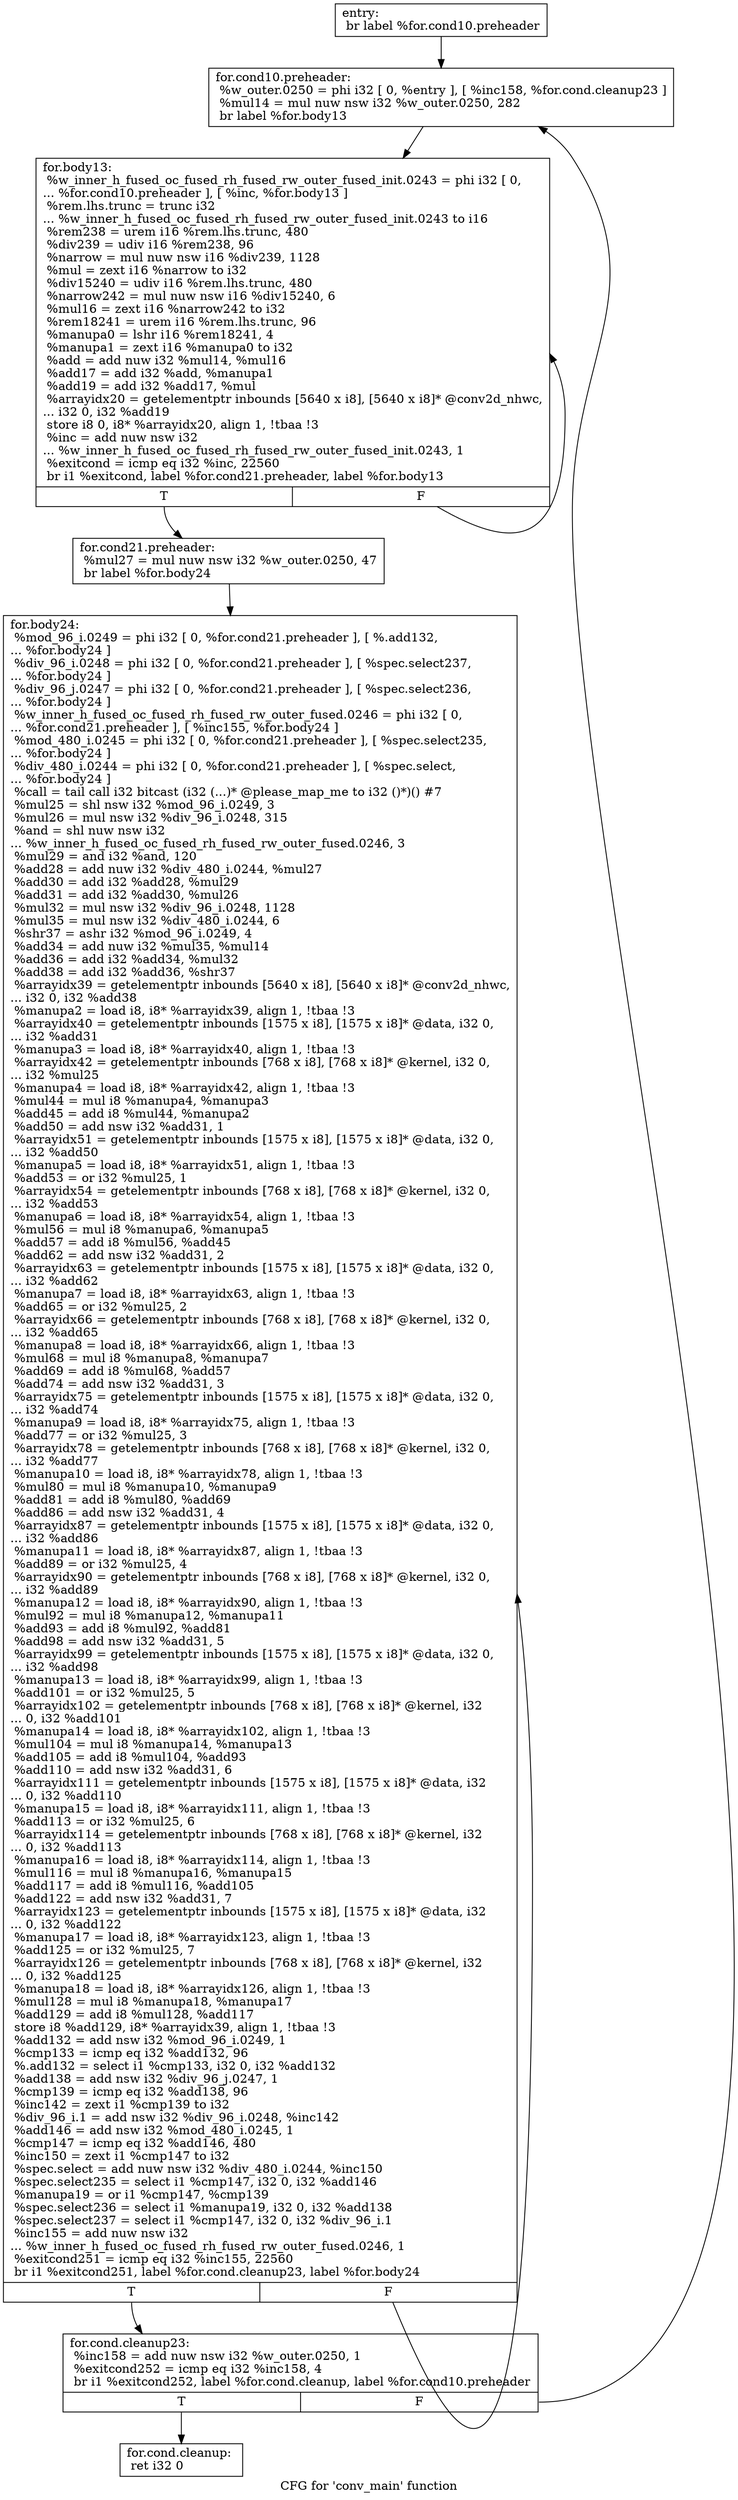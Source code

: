 digraph "CFG for 'conv_main' function" {
	label="CFG for 'conv_main' function";

	Node0x5628a1db5830 [shape=record,label="{entry:\l  br label %for.cond10.preheader\l}"];
	Node0x5628a1db5830 -> Node0x5628a1db5d60;
	Node0x5628a1db5d60 [shape=record,label="{for.cond10.preheader:                             \l  %w_outer.0250 = phi i32 [ 0, %entry ], [ %inc158, %for.cond.cleanup23 ]\l  %mul14 = mul nuw nsw i32 %w_outer.0250, 282\l  br label %for.body13\l}"];
	Node0x5628a1db5d60 -> Node0x5628a1db6120;
	Node0x5628a1db6260 [shape=record,label="{for.cond.cleanup:                                 \l  ret i32 0\l}"];
	Node0x5628a1db5b80 [shape=record,label="{for.cond21.preheader:                             \l  %mul27 = mul nuw nsw i32 %w_outer.0250, 47\l  br label %for.body24\l}"];
	Node0x5628a1db5b80 -> Node0x5628a1db65b0;
	Node0x5628a1db6120 [shape=record,label="{for.body13:                                       \l  %w_inner_h_fused_oc_fused_rh_fused_rw_outer_fused_init.0243 = phi i32 [ 0,\l... %for.cond10.preheader ], [ %inc, %for.body13 ]\l  %rem.lhs.trunc = trunc i32\l... %w_inner_h_fused_oc_fused_rh_fused_rw_outer_fused_init.0243 to i16\l  %rem238 = urem i16 %rem.lhs.trunc, 480\l  %div239 = udiv i16 %rem238, 96\l  %narrow = mul nuw nsw i16 %div239, 1128\l  %mul = zext i16 %narrow to i32\l  %div15240 = udiv i16 %rem.lhs.trunc, 480\l  %narrow242 = mul nuw nsw i16 %div15240, 6\l  %mul16 = zext i16 %narrow242 to i32\l  %rem18241 = urem i16 %rem.lhs.trunc, 96\l  %manupa0 = lshr i16 %rem18241, 4\l  %manupa1 = zext i16 %manupa0 to i32\l  %add = add nuw i32 %mul14, %mul16\l  %add17 = add i32 %add, %manupa1\l  %add19 = add i32 %add17, %mul\l  %arrayidx20 = getelementptr inbounds [5640 x i8], [5640 x i8]* @conv2d_nhwc,\l... i32 0, i32 %add19\l  store i8 0, i8* %arrayidx20, align 1, !tbaa !3\l  %inc = add nuw nsw i32\l... %w_inner_h_fused_oc_fused_rh_fused_rw_outer_fused_init.0243, 1\l  %exitcond = icmp eq i32 %inc, 22560\l  br i1 %exitcond, label %for.cond21.preheader, label %for.body13\l|{<s0>T|<s1>F}}"];
	Node0x5628a1db6120:s0 -> Node0x5628a1db5b80;
	Node0x5628a1db6120:s1 -> Node0x5628a1db6120;
	Node0x5628a1db5ec0 [shape=record,label="{for.cond.cleanup23:                               \l  %inc158 = add nuw nsw i32 %w_outer.0250, 1\l  %exitcond252 = icmp eq i32 %inc158, 4\l  br i1 %exitcond252, label %for.cond.cleanup, label %for.cond10.preheader\l|{<s0>T|<s1>F}}"];
	Node0x5628a1db5ec0:s0 -> Node0x5628a1db6260;
	Node0x5628a1db5ec0:s1 -> Node0x5628a1db5d60;
	Node0x5628a1db65b0 [shape=record,label="{for.body24:                                       \l  %mod_96_i.0249 = phi i32 [ 0, %for.cond21.preheader ], [ %.add132,\l... %for.body24 ]\l  %div_96_i.0248 = phi i32 [ 0, %for.cond21.preheader ], [ %spec.select237,\l... %for.body24 ]\l  %div_96_j.0247 = phi i32 [ 0, %for.cond21.preheader ], [ %spec.select236,\l... %for.body24 ]\l  %w_inner_h_fused_oc_fused_rh_fused_rw_outer_fused.0246 = phi i32 [ 0,\l... %for.cond21.preheader ], [ %inc155, %for.body24 ]\l  %mod_480_i.0245 = phi i32 [ 0, %for.cond21.preheader ], [ %spec.select235,\l... %for.body24 ]\l  %div_480_i.0244 = phi i32 [ 0, %for.cond21.preheader ], [ %spec.select,\l... %for.body24 ]\l  %call = tail call i32 bitcast (i32 (...)* @please_map_me to i32 ()*)() #7\l  %mul25 = shl nsw i32 %mod_96_i.0249, 3\l  %mul26 = mul nsw i32 %div_96_i.0248, 315\l  %and = shl nuw nsw i32\l... %w_inner_h_fused_oc_fused_rh_fused_rw_outer_fused.0246, 3\l  %mul29 = and i32 %and, 120\l  %add28 = add nuw i32 %div_480_i.0244, %mul27\l  %add30 = add i32 %add28, %mul29\l  %add31 = add i32 %add30, %mul26\l  %mul32 = mul nsw i32 %div_96_i.0248, 1128\l  %mul35 = mul nsw i32 %div_480_i.0244, 6\l  %shr37 = ashr i32 %mod_96_i.0249, 4\l  %add34 = add nuw i32 %mul35, %mul14\l  %add36 = add i32 %add34, %mul32\l  %add38 = add i32 %add36, %shr37\l  %arrayidx39 = getelementptr inbounds [5640 x i8], [5640 x i8]* @conv2d_nhwc,\l... i32 0, i32 %add38\l  %manupa2 = load i8, i8* %arrayidx39, align 1, !tbaa !3\l  %arrayidx40 = getelementptr inbounds [1575 x i8], [1575 x i8]* @data, i32 0,\l... i32 %add31\l  %manupa3 = load i8, i8* %arrayidx40, align 1, !tbaa !3\l  %arrayidx42 = getelementptr inbounds [768 x i8], [768 x i8]* @kernel, i32 0,\l... i32 %mul25\l  %manupa4 = load i8, i8* %arrayidx42, align 1, !tbaa !3\l  %mul44 = mul i8 %manupa4, %manupa3\l  %add45 = add i8 %mul44, %manupa2\l  %add50 = add nsw i32 %add31, 1\l  %arrayidx51 = getelementptr inbounds [1575 x i8], [1575 x i8]* @data, i32 0,\l... i32 %add50\l  %manupa5 = load i8, i8* %arrayidx51, align 1, !tbaa !3\l  %add53 = or i32 %mul25, 1\l  %arrayidx54 = getelementptr inbounds [768 x i8], [768 x i8]* @kernel, i32 0,\l... i32 %add53\l  %manupa6 = load i8, i8* %arrayidx54, align 1, !tbaa !3\l  %mul56 = mul i8 %manupa6, %manupa5\l  %add57 = add i8 %mul56, %add45\l  %add62 = add nsw i32 %add31, 2\l  %arrayidx63 = getelementptr inbounds [1575 x i8], [1575 x i8]* @data, i32 0,\l... i32 %add62\l  %manupa7 = load i8, i8* %arrayidx63, align 1, !tbaa !3\l  %add65 = or i32 %mul25, 2\l  %arrayidx66 = getelementptr inbounds [768 x i8], [768 x i8]* @kernel, i32 0,\l... i32 %add65\l  %manupa8 = load i8, i8* %arrayidx66, align 1, !tbaa !3\l  %mul68 = mul i8 %manupa8, %manupa7\l  %add69 = add i8 %mul68, %add57\l  %add74 = add nsw i32 %add31, 3\l  %arrayidx75 = getelementptr inbounds [1575 x i8], [1575 x i8]* @data, i32 0,\l... i32 %add74\l  %manupa9 = load i8, i8* %arrayidx75, align 1, !tbaa !3\l  %add77 = or i32 %mul25, 3\l  %arrayidx78 = getelementptr inbounds [768 x i8], [768 x i8]* @kernel, i32 0,\l... i32 %add77\l  %manupa10 = load i8, i8* %arrayidx78, align 1, !tbaa !3\l  %mul80 = mul i8 %manupa10, %manupa9\l  %add81 = add i8 %mul80, %add69\l  %add86 = add nsw i32 %add31, 4\l  %arrayidx87 = getelementptr inbounds [1575 x i8], [1575 x i8]* @data, i32 0,\l... i32 %add86\l  %manupa11 = load i8, i8* %arrayidx87, align 1, !tbaa !3\l  %add89 = or i32 %mul25, 4\l  %arrayidx90 = getelementptr inbounds [768 x i8], [768 x i8]* @kernel, i32 0,\l... i32 %add89\l  %manupa12 = load i8, i8* %arrayidx90, align 1, !tbaa !3\l  %mul92 = mul i8 %manupa12, %manupa11\l  %add93 = add i8 %mul92, %add81\l  %add98 = add nsw i32 %add31, 5\l  %arrayidx99 = getelementptr inbounds [1575 x i8], [1575 x i8]* @data, i32 0,\l... i32 %add98\l  %manupa13 = load i8, i8* %arrayidx99, align 1, !tbaa !3\l  %add101 = or i32 %mul25, 5\l  %arrayidx102 = getelementptr inbounds [768 x i8], [768 x i8]* @kernel, i32\l... 0, i32 %add101\l  %manupa14 = load i8, i8* %arrayidx102, align 1, !tbaa !3\l  %mul104 = mul i8 %manupa14, %manupa13\l  %add105 = add i8 %mul104, %add93\l  %add110 = add nsw i32 %add31, 6\l  %arrayidx111 = getelementptr inbounds [1575 x i8], [1575 x i8]* @data, i32\l... 0, i32 %add110\l  %manupa15 = load i8, i8* %arrayidx111, align 1, !tbaa !3\l  %add113 = or i32 %mul25, 6\l  %arrayidx114 = getelementptr inbounds [768 x i8], [768 x i8]* @kernel, i32\l... 0, i32 %add113\l  %manupa16 = load i8, i8* %arrayidx114, align 1, !tbaa !3\l  %mul116 = mul i8 %manupa16, %manupa15\l  %add117 = add i8 %mul116, %add105\l  %add122 = add nsw i32 %add31, 7\l  %arrayidx123 = getelementptr inbounds [1575 x i8], [1575 x i8]* @data, i32\l... 0, i32 %add122\l  %manupa17 = load i8, i8* %arrayidx123, align 1, !tbaa !3\l  %add125 = or i32 %mul25, 7\l  %arrayidx126 = getelementptr inbounds [768 x i8], [768 x i8]* @kernel, i32\l... 0, i32 %add125\l  %manupa18 = load i8, i8* %arrayidx126, align 1, !tbaa !3\l  %mul128 = mul i8 %manupa18, %manupa17\l  %add129 = add i8 %mul128, %add117\l  store i8 %add129, i8* %arrayidx39, align 1, !tbaa !3\l  %add132 = add nsw i32 %mod_96_i.0249, 1\l  %cmp133 = icmp eq i32 %add132, 96\l  %.add132 = select i1 %cmp133, i32 0, i32 %add132\l  %add138 = add nsw i32 %div_96_j.0247, 1\l  %cmp139 = icmp eq i32 %add138, 96\l  %inc142 = zext i1 %cmp139 to i32\l  %div_96_i.1 = add nsw i32 %div_96_i.0248, %inc142\l  %add146 = add nsw i32 %mod_480_i.0245, 1\l  %cmp147 = icmp eq i32 %add146, 480\l  %inc150 = zext i1 %cmp147 to i32\l  %spec.select = add nuw nsw i32 %div_480_i.0244, %inc150\l  %spec.select235 = select i1 %cmp147, i32 0, i32 %add146\l  %manupa19 = or i1 %cmp147, %cmp139\l  %spec.select236 = select i1 %manupa19, i32 0, i32 %add138\l  %spec.select237 = select i1 %cmp147, i32 0, i32 %div_96_i.1\l  %inc155 = add nuw nsw i32\l... %w_inner_h_fused_oc_fused_rh_fused_rw_outer_fused.0246, 1\l  %exitcond251 = icmp eq i32 %inc155, 22560\l  br i1 %exitcond251, label %for.cond.cleanup23, label %for.body24\l|{<s0>T|<s1>F}}"];
	Node0x5628a1db65b0:s0 -> Node0x5628a1db5ec0;
	Node0x5628a1db65b0:s1 -> Node0x5628a1db65b0;
}
